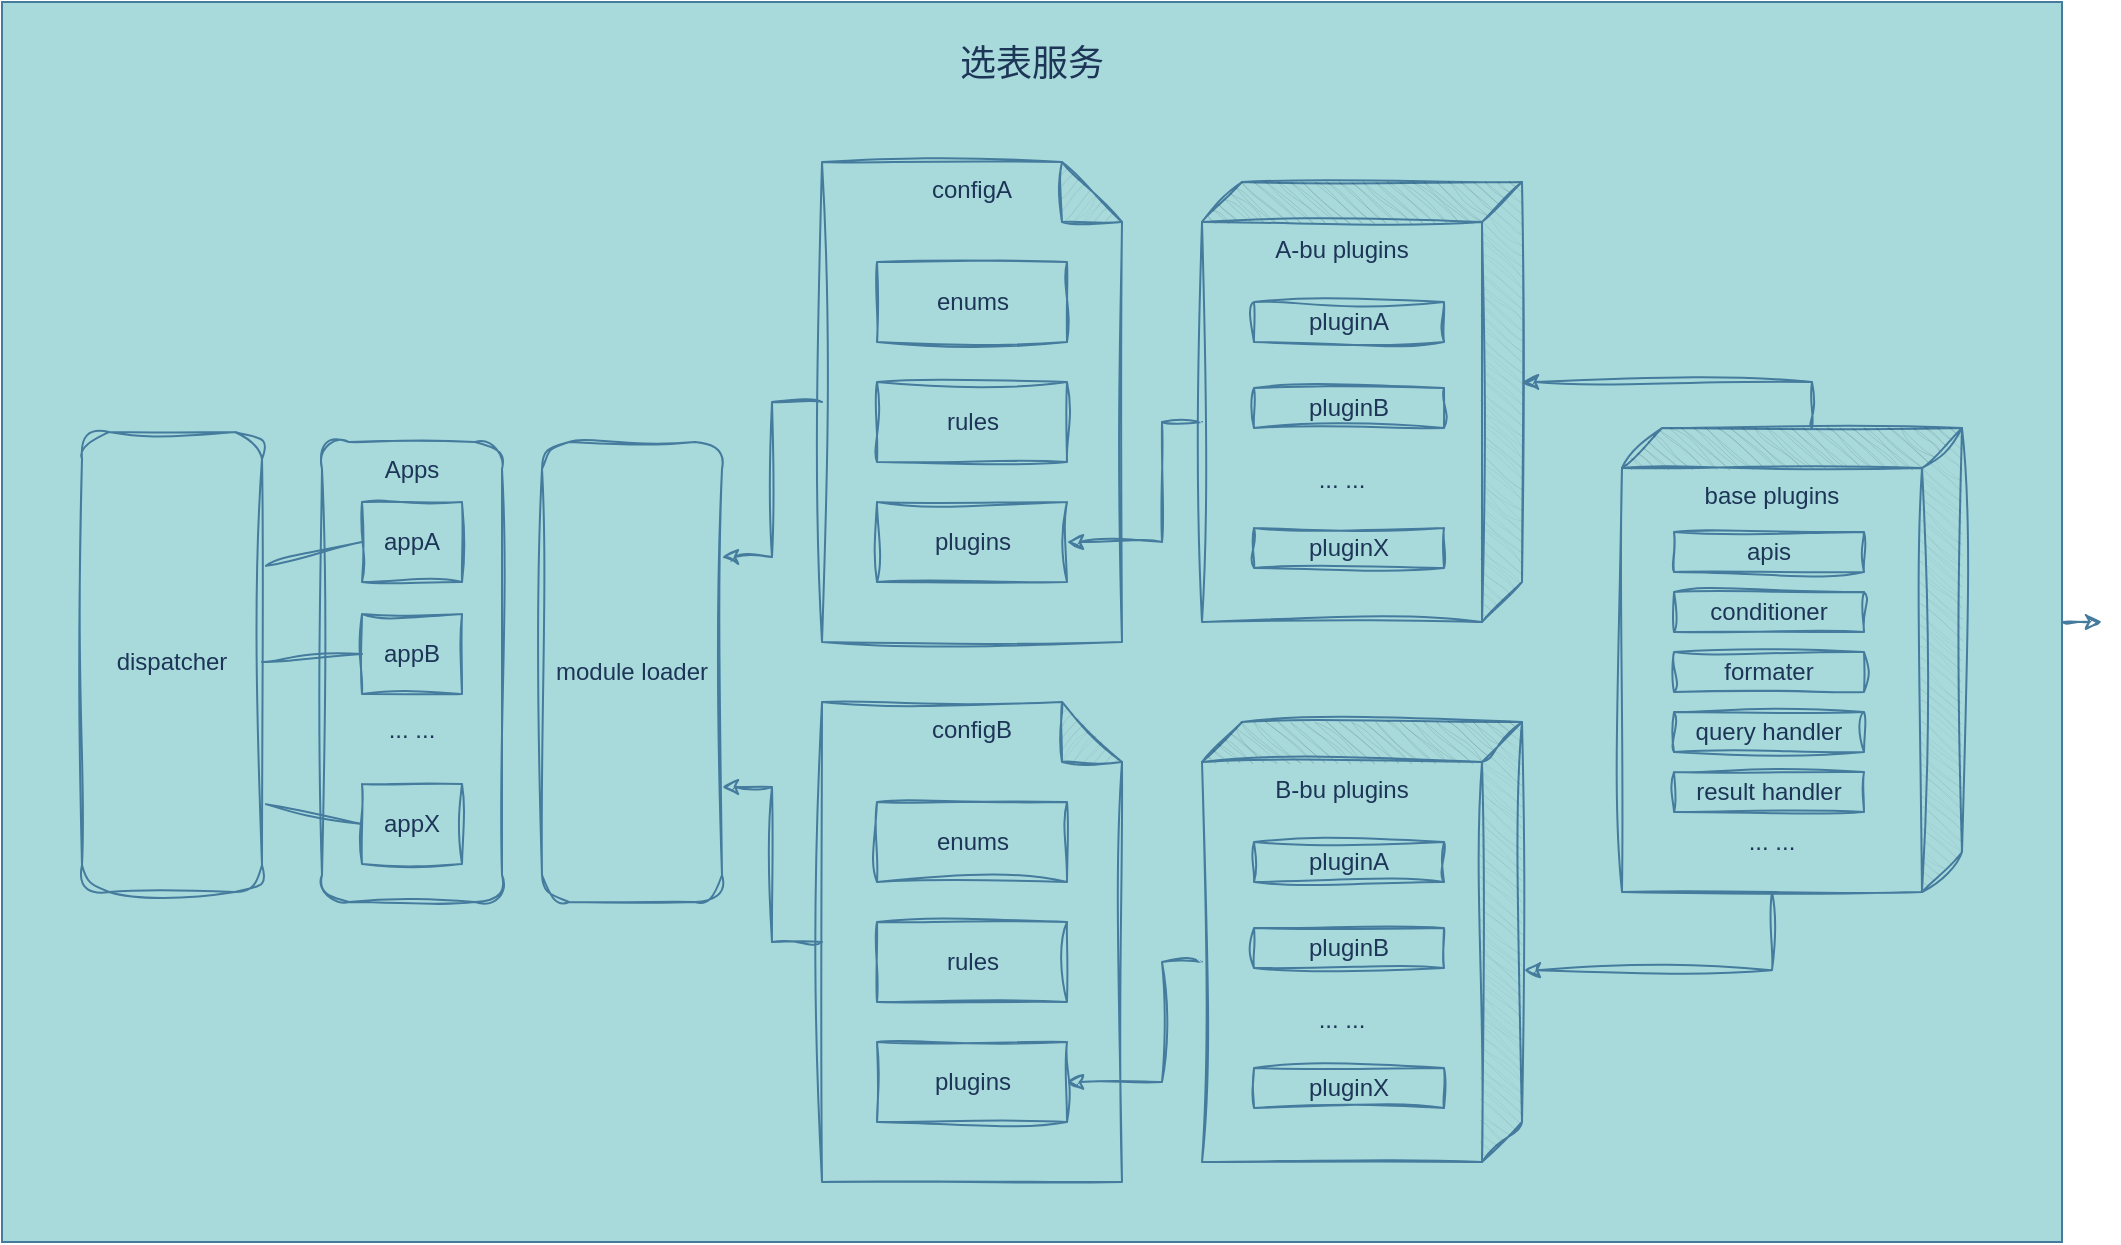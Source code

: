 <mxfile version="24.0.1" type="github">
  <diagram id="C5RBs43oDa-KdzZeNtuy" name="Page-1">
    <mxGraphModel dx="2261" dy="761" grid="1" gridSize="10" guides="1" tooltips="1" connect="1" arrows="1" fold="1" page="1" pageScale="1" pageWidth="827" pageHeight="1169" background="none" math="0" shadow="0">
      <root>
        <mxCell id="WIyWlLk6GJQsqaUBKTNV-0" />
        <mxCell id="WIyWlLk6GJQsqaUBKTNV-1" parent="WIyWlLk6GJQsqaUBKTNV-0" />
        <mxCell id="ebe6CAPBfRJyWC64Laac-99" style="edgeStyle=orthogonalEdgeStyle;rounded=0;sketch=1;hachureGap=4;jiggle=2;curveFitting=1;orthogonalLoop=1;jettySize=auto;html=1;exitX=1;exitY=0.5;exitDx=0;exitDy=0;fontColor=default;labelBackgroundColor=none;strokeColor=#457B9D;" edge="1" parent="WIyWlLk6GJQsqaUBKTNV-1" source="ebe6CAPBfRJyWC64Laac-29">
          <mxGeometry relative="1" as="geometry">
            <mxPoint x="920" y="440" as="targetPoint" />
          </mxGeometry>
        </mxCell>
        <mxCell id="ebe6CAPBfRJyWC64Laac-29" value="&lt;div&gt;&lt;br&gt;&lt;/div&gt;&lt;font style=&quot;font-size: 18px;&quot;&gt;选表服务&lt;/font&gt;" style="rounded=0;whiteSpace=wrap;html=1;hachureGap=4;verticalAlign=top;labelBackgroundColor=none;fillColor=#A8DADC;strokeColor=#457B9D;fontColor=#1D3557;" vertex="1" parent="WIyWlLk6GJQsqaUBKTNV-1">
          <mxGeometry x="-130" y="130" width="1030" height="620" as="geometry" />
        </mxCell>
        <mxCell id="ebe6CAPBfRJyWC64Laac-30" value="configA" style="shape=note;whiteSpace=wrap;html=1;backgroundOutline=1;darkOpacity=0.05;sketch=1;hachureGap=4;jiggle=2;curveFitting=1;verticalAlign=top;labelBackgroundColor=none;fillColor=#A8DADC;strokeColor=#457B9D;fontColor=#1D3557;" vertex="1" parent="WIyWlLk6GJQsqaUBKTNV-1">
          <mxGeometry x="280" y="210" width="150" height="240" as="geometry" />
        </mxCell>
        <mxCell id="ebe6CAPBfRJyWC64Laac-31" value="module loader" style="rounded=1;whiteSpace=wrap;html=1;sketch=1;hachureGap=4;jiggle=2;curveFitting=1;labelBackgroundColor=none;fillColor=#A8DADC;strokeColor=#457B9D;fontColor=#1D3557;" vertex="1" parent="WIyWlLk6GJQsqaUBKTNV-1">
          <mxGeometry x="140" y="350" width="90" height="230" as="geometry" />
        </mxCell>
        <mxCell id="ebe6CAPBfRJyWC64Laac-32" value="plugins" style="rounded=0;whiteSpace=wrap;html=1;sketch=1;hachureGap=4;jiggle=2;curveFitting=1;labelBackgroundColor=none;fillColor=#A8DADC;strokeColor=#457B9D;fontColor=#1D3557;" vertex="1" parent="WIyWlLk6GJQsqaUBKTNV-1">
          <mxGeometry x="307.5" y="380" width="95" height="40" as="geometry" />
        </mxCell>
        <mxCell id="ebe6CAPBfRJyWC64Laac-33" value="enums" style="rounded=0;whiteSpace=wrap;html=1;sketch=1;hachureGap=4;jiggle=2;curveFitting=1;labelBackgroundColor=none;fillColor=#A8DADC;strokeColor=#457B9D;fontColor=#1D3557;" vertex="1" parent="WIyWlLk6GJQsqaUBKTNV-1">
          <mxGeometry x="307.5" y="260" width="95" height="40" as="geometry" />
        </mxCell>
        <mxCell id="ebe6CAPBfRJyWC64Laac-34" value="rules" style="rounded=0;whiteSpace=wrap;html=1;sketch=1;hachureGap=4;jiggle=2;curveFitting=1;labelBackgroundColor=none;fillColor=#A8DADC;strokeColor=#457B9D;fontColor=#1D3557;" vertex="1" parent="WIyWlLk6GJQsqaUBKTNV-1">
          <mxGeometry x="307.5" y="320" width="95" height="40" as="geometry" />
        </mxCell>
        <mxCell id="ebe6CAPBfRJyWC64Laac-38" value="base plugins&lt;div&gt;&lt;br&gt;&lt;/div&gt;&lt;div&gt;&lt;br&gt;&lt;/div&gt;&lt;div&gt;&lt;br&gt;&lt;/div&gt;&lt;div&gt;&lt;br&gt;&lt;/div&gt;&lt;div&gt;&lt;br&gt;&lt;/div&gt;&lt;div&gt;&lt;br&gt;&lt;/div&gt;&lt;div&gt;&lt;br&gt;&lt;/div&gt;&lt;div&gt;&lt;br&gt;&lt;/div&gt;&lt;div&gt;&lt;br&gt;&lt;/div&gt;&lt;div&gt;&lt;br&gt;&lt;/div&gt;&lt;div&gt;&lt;br&gt;&lt;/div&gt;&lt;div&gt;&lt;span style=&quot;background-color: initial;&quot;&gt;... ...&lt;/span&gt;&lt;br&gt;&lt;/div&gt;" style="shape=cube;whiteSpace=wrap;html=1;boundedLbl=1;backgroundOutline=1;darkOpacity=0.05;darkOpacity2=0.1;sketch=1;hachureGap=4;jiggle=2;curveFitting=1;direction=south;verticalAlign=top;labelBackgroundColor=none;fillColor=#A8DADC;strokeColor=#457B9D;fontColor=#1D3557;" vertex="1" parent="WIyWlLk6GJQsqaUBKTNV-1">
          <mxGeometry x="680" y="343" width="170" height="232" as="geometry" />
        </mxCell>
        <mxCell id="ebe6CAPBfRJyWC64Laac-40" value="apis" style="rounded=0;whiteSpace=wrap;html=1;sketch=1;hachureGap=4;jiggle=2;curveFitting=1;labelBackgroundColor=none;fillColor=#A8DADC;strokeColor=#457B9D;fontColor=#1D3557;" vertex="1" parent="WIyWlLk6GJQsqaUBKTNV-1">
          <mxGeometry x="706" y="395" width="95" height="20" as="geometry" />
        </mxCell>
        <mxCell id="ebe6CAPBfRJyWC64Laac-42" value="result handler" style="rounded=0;whiteSpace=wrap;html=1;sketch=1;hachureGap=4;jiggle=2;curveFitting=1;labelBackgroundColor=none;fillColor=#A8DADC;strokeColor=#457B9D;fontColor=#1D3557;" vertex="1" parent="WIyWlLk6GJQsqaUBKTNV-1">
          <mxGeometry x="706" y="515" width="95" height="20" as="geometry" />
        </mxCell>
        <mxCell id="ebe6CAPBfRJyWC64Laac-43" value="query handler" style="rounded=0;whiteSpace=wrap;html=1;sketch=1;hachureGap=4;jiggle=2;curveFitting=1;labelBackgroundColor=none;fillColor=#A8DADC;strokeColor=#457B9D;fontColor=#1D3557;" vertex="1" parent="WIyWlLk6GJQsqaUBKTNV-1">
          <mxGeometry x="706" y="485" width="95" height="20" as="geometry" />
        </mxCell>
        <mxCell id="ebe6CAPBfRJyWC64Laac-45" value="conditioner" style="rounded=0;whiteSpace=wrap;html=1;sketch=1;hachureGap=4;jiggle=2;curveFitting=1;labelBackgroundColor=none;fillColor=#A8DADC;strokeColor=#457B9D;fontColor=#1D3557;" vertex="1" parent="WIyWlLk6GJQsqaUBKTNV-1">
          <mxGeometry x="706" y="425" width="95" height="20" as="geometry" />
        </mxCell>
        <mxCell id="ebe6CAPBfRJyWC64Laac-46" value="formater" style="rounded=0;whiteSpace=wrap;html=1;sketch=1;hachureGap=4;jiggle=2;curveFitting=1;labelBackgroundColor=none;fillColor=#A8DADC;strokeColor=#457B9D;fontColor=#1D3557;" vertex="1" parent="WIyWlLk6GJQsqaUBKTNV-1">
          <mxGeometry x="706" y="455" width="95" height="20" as="geometry" />
        </mxCell>
        <mxCell id="ebe6CAPBfRJyWC64Laac-63" style="edgeStyle=orthogonalEdgeStyle;rounded=0;sketch=1;hachureGap=4;jiggle=2;curveFitting=1;orthogonalLoop=1;jettySize=auto;html=1;exitX=0;exitY=0;exitDx=120;exitDy=160;exitPerimeter=0;entryX=1;entryY=0.5;entryDx=0;entryDy=0;labelBackgroundColor=none;fontColor=default;strokeColor=#457B9D;" edge="1" parent="WIyWlLk6GJQsqaUBKTNV-1" source="ebe6CAPBfRJyWC64Laac-50" target="ebe6CAPBfRJyWC64Laac-32">
          <mxGeometry relative="1" as="geometry">
            <Array as="points">
              <mxPoint x="450" y="340" />
              <mxPoint x="450" y="400" />
            </Array>
          </mxGeometry>
        </mxCell>
        <mxCell id="ebe6CAPBfRJyWC64Laac-50" value="A-bu plugins&lt;div&gt;&lt;br&gt;&lt;/div&gt;&lt;div&gt;&lt;br&gt;&lt;/div&gt;&lt;div&gt;&lt;br&gt;&lt;/div&gt;&lt;div&gt;&lt;br&gt;&lt;/div&gt;&lt;div&gt;&lt;br&gt;&lt;/div&gt;&lt;div&gt;&lt;br&gt;&lt;/div&gt;&lt;div&gt;&lt;br&gt;&lt;/div&gt;&lt;div&gt;... ...&lt;/div&gt;" style="shape=cube;whiteSpace=wrap;html=1;boundedLbl=1;backgroundOutline=1;darkOpacity=0.05;darkOpacity2=0.1;sketch=1;hachureGap=4;jiggle=2;curveFitting=1;direction=south;verticalAlign=top;labelBackgroundColor=none;fillColor=#A8DADC;strokeColor=#457B9D;fontColor=#1D3557;" vertex="1" parent="WIyWlLk6GJQsqaUBKTNV-1">
          <mxGeometry x="470" y="220" width="160" height="220" as="geometry" />
        </mxCell>
        <mxCell id="ebe6CAPBfRJyWC64Laac-51" value="pluginA" style="rounded=0;whiteSpace=wrap;html=1;sketch=1;hachureGap=4;jiggle=2;curveFitting=1;labelBackgroundColor=none;fillColor=#A8DADC;strokeColor=#457B9D;fontColor=#1D3557;" vertex="1" parent="WIyWlLk6GJQsqaUBKTNV-1">
          <mxGeometry x="496" y="280" width="95" height="20" as="geometry" />
        </mxCell>
        <mxCell id="ebe6CAPBfRJyWC64Laac-52" value="pluginX" style="rounded=0;whiteSpace=wrap;html=1;sketch=1;hachureGap=4;jiggle=2;curveFitting=1;labelBackgroundColor=none;fillColor=#A8DADC;strokeColor=#457B9D;fontColor=#1D3557;" vertex="1" parent="WIyWlLk6GJQsqaUBKTNV-1">
          <mxGeometry x="496" y="393" width="95" height="20" as="geometry" />
        </mxCell>
        <mxCell id="ebe6CAPBfRJyWC64Laac-54" value="pluginB" style="rounded=0;whiteSpace=wrap;html=1;sketch=1;hachureGap=4;jiggle=2;curveFitting=1;labelBackgroundColor=none;fillColor=#A8DADC;strokeColor=#457B9D;fontColor=#1D3557;" vertex="1" parent="WIyWlLk6GJQsqaUBKTNV-1">
          <mxGeometry x="496" y="323" width="95" height="20" as="geometry" />
        </mxCell>
        <mxCell id="ebe6CAPBfRJyWC64Laac-64" value="configB" style="shape=note;whiteSpace=wrap;html=1;backgroundOutline=1;darkOpacity=0.05;sketch=1;hachureGap=4;jiggle=2;curveFitting=1;verticalAlign=top;labelBackgroundColor=none;fillColor=#A8DADC;strokeColor=#457B9D;fontColor=#1D3557;" vertex="1" parent="WIyWlLk6GJQsqaUBKTNV-1">
          <mxGeometry x="280" y="480" width="150" height="240" as="geometry" />
        </mxCell>
        <mxCell id="ebe6CAPBfRJyWC64Laac-65" value="plugins" style="rounded=0;whiteSpace=wrap;html=1;sketch=1;hachureGap=4;jiggle=2;curveFitting=1;labelBackgroundColor=none;fillColor=#A8DADC;strokeColor=#457B9D;fontColor=#1D3557;" vertex="1" parent="WIyWlLk6GJQsqaUBKTNV-1">
          <mxGeometry x="307.5" y="650" width="95" height="40" as="geometry" />
        </mxCell>
        <mxCell id="ebe6CAPBfRJyWC64Laac-66" value="enums" style="rounded=0;whiteSpace=wrap;html=1;sketch=1;hachureGap=4;jiggle=2;curveFitting=1;labelBackgroundColor=none;fillColor=#A8DADC;strokeColor=#457B9D;fontColor=#1D3557;" vertex="1" parent="WIyWlLk6GJQsqaUBKTNV-1">
          <mxGeometry x="307.5" y="530" width="95" height="40" as="geometry" />
        </mxCell>
        <mxCell id="ebe6CAPBfRJyWC64Laac-67" value="rules" style="rounded=0;whiteSpace=wrap;html=1;sketch=1;hachureGap=4;jiggle=2;curveFitting=1;labelBackgroundColor=none;fillColor=#A8DADC;strokeColor=#457B9D;fontColor=#1D3557;" vertex="1" parent="WIyWlLk6GJQsqaUBKTNV-1">
          <mxGeometry x="307.5" y="590" width="95" height="40" as="geometry" />
        </mxCell>
        <mxCell id="ebe6CAPBfRJyWC64Laac-68" style="edgeStyle=orthogonalEdgeStyle;rounded=0;sketch=1;hachureGap=4;jiggle=2;curveFitting=1;orthogonalLoop=1;jettySize=auto;html=1;exitX=0;exitY=0;exitDx=120;exitDy=160;exitPerimeter=0;entryX=1;entryY=0.5;entryDx=0;entryDy=0;labelBackgroundColor=none;fontColor=default;strokeColor=#457B9D;" edge="1" parent="WIyWlLk6GJQsqaUBKTNV-1" source="ebe6CAPBfRJyWC64Laac-69" target="ebe6CAPBfRJyWC64Laac-65">
          <mxGeometry relative="1" as="geometry">
            <Array as="points">
              <mxPoint x="450" y="610" />
              <mxPoint x="450" y="670" />
            </Array>
          </mxGeometry>
        </mxCell>
        <mxCell id="ebe6CAPBfRJyWC64Laac-69" value="B-bu plugins&lt;div&gt;&lt;br&gt;&lt;/div&gt;&lt;div&gt;&lt;br&gt;&lt;/div&gt;&lt;div&gt;&lt;br&gt;&lt;/div&gt;&lt;div&gt;&lt;br&gt;&lt;/div&gt;&lt;div&gt;&lt;br&gt;&lt;/div&gt;&lt;div&gt;&lt;br&gt;&lt;/div&gt;&lt;div&gt;&lt;br&gt;&lt;/div&gt;&lt;div&gt;... ...&lt;/div&gt;" style="shape=cube;whiteSpace=wrap;html=1;boundedLbl=1;backgroundOutline=1;darkOpacity=0.05;darkOpacity2=0.1;sketch=1;hachureGap=4;jiggle=2;curveFitting=1;direction=south;verticalAlign=top;labelBackgroundColor=none;fillColor=#A8DADC;strokeColor=#457B9D;fontColor=#1D3557;" vertex="1" parent="WIyWlLk6GJQsqaUBKTNV-1">
          <mxGeometry x="470" y="490" width="160" height="220" as="geometry" />
        </mxCell>
        <mxCell id="ebe6CAPBfRJyWC64Laac-70" value="pluginA" style="rounded=0;whiteSpace=wrap;html=1;sketch=1;hachureGap=4;jiggle=2;curveFitting=1;labelBackgroundColor=none;fillColor=#A8DADC;strokeColor=#457B9D;fontColor=#1D3557;" vertex="1" parent="WIyWlLk6GJQsqaUBKTNV-1">
          <mxGeometry x="496" y="550" width="95" height="20" as="geometry" />
        </mxCell>
        <mxCell id="ebe6CAPBfRJyWC64Laac-71" value="pluginX" style="rounded=0;whiteSpace=wrap;html=1;sketch=1;hachureGap=4;jiggle=2;curveFitting=1;labelBackgroundColor=none;fillColor=#A8DADC;strokeColor=#457B9D;fontColor=#1D3557;" vertex="1" parent="WIyWlLk6GJQsqaUBKTNV-1">
          <mxGeometry x="496" y="663" width="95" height="20" as="geometry" />
        </mxCell>
        <mxCell id="ebe6CAPBfRJyWC64Laac-72" value="pluginB" style="rounded=0;whiteSpace=wrap;html=1;sketch=1;hachureGap=4;jiggle=2;curveFitting=1;labelBackgroundColor=none;fillColor=#A8DADC;strokeColor=#457B9D;fontColor=#1D3557;" vertex="1" parent="WIyWlLk6GJQsqaUBKTNV-1">
          <mxGeometry x="496" y="593" width="95" height="20" as="geometry" />
        </mxCell>
        <mxCell id="ebe6CAPBfRJyWC64Laac-74" style="edgeStyle=orthogonalEdgeStyle;rounded=0;sketch=1;hachureGap=4;jiggle=2;curveFitting=1;orthogonalLoop=1;jettySize=auto;html=1;exitX=0;exitY=0.5;exitDx=0;exitDy=0;exitPerimeter=0;entryX=1;entryY=0.25;entryDx=0;entryDy=0;labelBackgroundColor=none;fontColor=default;strokeColor=#457B9D;" edge="1" parent="WIyWlLk6GJQsqaUBKTNV-1" source="ebe6CAPBfRJyWC64Laac-30" target="ebe6CAPBfRJyWC64Laac-31">
          <mxGeometry relative="1" as="geometry" />
        </mxCell>
        <mxCell id="ebe6CAPBfRJyWC64Laac-75" style="edgeStyle=orthogonalEdgeStyle;rounded=0;sketch=1;hachureGap=4;jiggle=2;curveFitting=1;orthogonalLoop=1;jettySize=auto;html=1;exitX=0;exitY=0.5;exitDx=0;exitDy=0;exitPerimeter=0;entryX=1;entryY=0.75;entryDx=0;entryDy=0;labelBackgroundColor=none;fontColor=default;strokeColor=#457B9D;" edge="1" parent="WIyWlLk6GJQsqaUBKTNV-1" source="ebe6CAPBfRJyWC64Laac-64" target="ebe6CAPBfRJyWC64Laac-31">
          <mxGeometry relative="1" as="geometry" />
        </mxCell>
        <mxCell id="ebe6CAPBfRJyWC64Laac-76" style="edgeStyle=orthogonalEdgeStyle;rounded=0;sketch=1;hachureGap=4;jiggle=2;curveFitting=1;orthogonalLoop=1;jettySize=auto;html=1;exitX=0;exitY=0;exitDx=0;exitDy=75;exitPerimeter=0;entryX=0;entryY=0;entryDx=100;entryDy=0;entryPerimeter=0;labelBackgroundColor=none;fontColor=default;strokeColor=#457B9D;" edge="1" parent="WIyWlLk6GJQsqaUBKTNV-1" source="ebe6CAPBfRJyWC64Laac-38" target="ebe6CAPBfRJyWC64Laac-50">
          <mxGeometry relative="1" as="geometry" />
        </mxCell>
        <mxCell id="ebe6CAPBfRJyWC64Laac-78" style="edgeStyle=orthogonalEdgeStyle;rounded=0;sketch=1;hachureGap=4;jiggle=2;curveFitting=1;orthogonalLoop=1;jettySize=auto;html=1;exitX=0;exitY=0;exitDx=232;exitDy=95;exitPerimeter=0;entryX=0.564;entryY=-0.006;entryDx=0;entryDy=0;entryPerimeter=0;labelBackgroundColor=none;fontColor=default;strokeColor=#457B9D;" edge="1" parent="WIyWlLk6GJQsqaUBKTNV-1" source="ebe6CAPBfRJyWC64Laac-38" target="ebe6CAPBfRJyWC64Laac-69">
          <mxGeometry relative="1" as="geometry" />
        </mxCell>
        <mxCell id="ebe6CAPBfRJyWC64Laac-83" value="Apps&lt;div&gt;&lt;br&gt;&lt;/div&gt;&lt;div&gt;&lt;br&gt;&lt;/div&gt;&lt;div&gt;&lt;br&gt;&lt;/div&gt;&lt;div&gt;&lt;br&gt;&lt;/div&gt;&lt;div&gt;&lt;br&gt;&lt;/div&gt;&lt;div&gt;&lt;br&gt;&lt;/div&gt;&lt;div&gt;&lt;br&gt;&lt;/div&gt;&lt;div&gt;&lt;br&gt;&lt;/div&gt;&lt;div&gt;... ...&lt;/div&gt;" style="rounded=1;whiteSpace=wrap;html=1;sketch=1;hachureGap=4;jiggle=2;curveFitting=1;verticalAlign=top;labelBackgroundColor=none;fillColor=#A8DADC;strokeColor=#457B9D;fontColor=#1D3557;" vertex="1" parent="WIyWlLk6GJQsqaUBKTNV-1">
          <mxGeometry x="30" y="350" width="90" height="230" as="geometry" />
        </mxCell>
        <mxCell id="ebe6CAPBfRJyWC64Laac-84" value="appA" style="rounded=0;whiteSpace=wrap;html=1;sketch=1;hachureGap=4;jiggle=2;curveFitting=1;labelBackgroundColor=none;fillColor=#A8DADC;strokeColor=#457B9D;fontColor=#1D3557;" vertex="1" parent="WIyWlLk6GJQsqaUBKTNV-1">
          <mxGeometry x="50" y="380" width="50" height="40" as="geometry" />
        </mxCell>
        <mxCell id="ebe6CAPBfRJyWC64Laac-85" value="appB" style="rounded=0;whiteSpace=wrap;html=1;sketch=1;hachureGap=4;jiggle=2;curveFitting=1;labelBackgroundColor=none;fillColor=#A8DADC;strokeColor=#457B9D;fontColor=#1D3557;" vertex="1" parent="WIyWlLk6GJQsqaUBKTNV-1">
          <mxGeometry x="50" y="436" width="50" height="40" as="geometry" />
        </mxCell>
        <mxCell id="ebe6CAPBfRJyWC64Laac-94" value="" style="endArrow=none;html=1;rounded=0;sketch=1;hachureGap=4;jiggle=2;curveFitting=1;entryX=0;entryY=0.5;entryDx=0;entryDy=0;exitX=1.022;exitY=0.291;exitDx=0;exitDy=0;exitPerimeter=0;labelBackgroundColor=none;fontColor=default;strokeColor=#457B9D;" edge="1" parent="WIyWlLk6GJQsqaUBKTNV-1" source="ebe6CAPBfRJyWC64Laac-92" target="ebe6CAPBfRJyWC64Laac-84">
          <mxGeometry width="50" height="50" relative="1" as="geometry">
            <mxPoint x="390" y="550" as="sourcePoint" />
            <mxPoint x="440" y="500" as="targetPoint" />
          </mxGeometry>
        </mxCell>
        <mxCell id="ebe6CAPBfRJyWC64Laac-86" value="appX" style="rounded=0;whiteSpace=wrap;html=1;sketch=1;hachureGap=4;jiggle=2;curveFitting=1;labelBackgroundColor=none;fillColor=#A8DADC;strokeColor=#457B9D;fontColor=#1D3557;" vertex="1" parent="WIyWlLk6GJQsqaUBKTNV-1">
          <mxGeometry x="50" y="521" width="50" height="40" as="geometry" />
        </mxCell>
        <mxCell id="ebe6CAPBfRJyWC64Laac-96" value="" style="endArrow=none;html=1;rounded=0;sketch=1;hachureGap=4;jiggle=2;curveFitting=1;entryX=0;entryY=0.5;entryDx=0;entryDy=0;exitX=1;exitY=0.5;exitDx=0;exitDy=0;labelBackgroundColor=none;fontColor=default;strokeColor=#457B9D;" edge="1" parent="WIyWlLk6GJQsqaUBKTNV-1" source="ebe6CAPBfRJyWC64Laac-92" target="ebe6CAPBfRJyWC64Laac-85">
          <mxGeometry width="50" height="50" relative="1" as="geometry">
            <mxPoint x="390" y="550" as="sourcePoint" />
            <mxPoint x="440" y="500" as="targetPoint" />
          </mxGeometry>
        </mxCell>
        <mxCell id="ebe6CAPBfRJyWC64Laac-97" value="" style="endArrow=none;html=1;rounded=0;sketch=1;hachureGap=4;jiggle=2;curveFitting=1;entryX=0;entryY=0.5;entryDx=0;entryDy=0;labelBackgroundColor=none;fontColor=default;exitX=1.022;exitY=0.809;exitDx=0;exitDy=0;exitPerimeter=0;strokeColor=#457B9D;" edge="1" parent="WIyWlLk6GJQsqaUBKTNV-1" source="ebe6CAPBfRJyWC64Laac-92" target="ebe6CAPBfRJyWC64Laac-86">
          <mxGeometry width="50" height="50" relative="1" as="geometry">
            <mxPoint x="-70" y="541" as="sourcePoint" />
            <mxPoint x="440" y="500" as="targetPoint" />
          </mxGeometry>
        </mxCell>
        <mxCell id="ebe6CAPBfRJyWC64Laac-92" value="dispatcher" style="rounded=1;whiteSpace=wrap;html=1;sketch=1;hachureGap=4;jiggle=2;curveFitting=1;labelBackgroundColor=none;fillColor=#A8DADC;strokeColor=#457B9D;fontColor=#1D3557;" vertex="1" parent="WIyWlLk6GJQsqaUBKTNV-1">
          <mxGeometry x="-90" y="345" width="90" height="230" as="geometry" />
        </mxCell>
      </root>
    </mxGraphModel>
  </diagram>
</mxfile>
